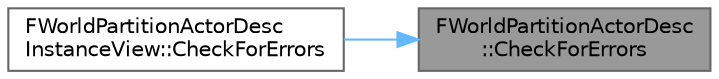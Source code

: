 digraph "FWorldPartitionActorDesc::CheckForErrors"
{
 // INTERACTIVE_SVG=YES
 // LATEX_PDF_SIZE
  bgcolor="transparent";
  edge [fontname=Helvetica,fontsize=10,labelfontname=Helvetica,labelfontsize=10];
  node [fontname=Helvetica,fontsize=10,shape=box,height=0.2,width=0.4];
  rankdir="RL";
  Node1 [id="Node000001",label="FWorldPartitionActorDesc\l::CheckForErrors",height=0.2,width=0.4,color="gray40", fillcolor="grey60", style="filled", fontcolor="black",tooltip=" "];
  Node1 -> Node2 [id="edge1_Node000001_Node000002",dir="back",color="steelblue1",style="solid",tooltip=" "];
  Node2 [id="Node000002",label="FWorldPartitionActorDesc\lInstanceView::CheckForErrors",height=0.2,width=0.4,color="grey40", fillcolor="white", style="filled",URL="$de/d69/classFWorldPartitionActorDescInstanceView.html#a44e8e7b275171ac1e5e35e908e994b25",tooltip=" "];
}
